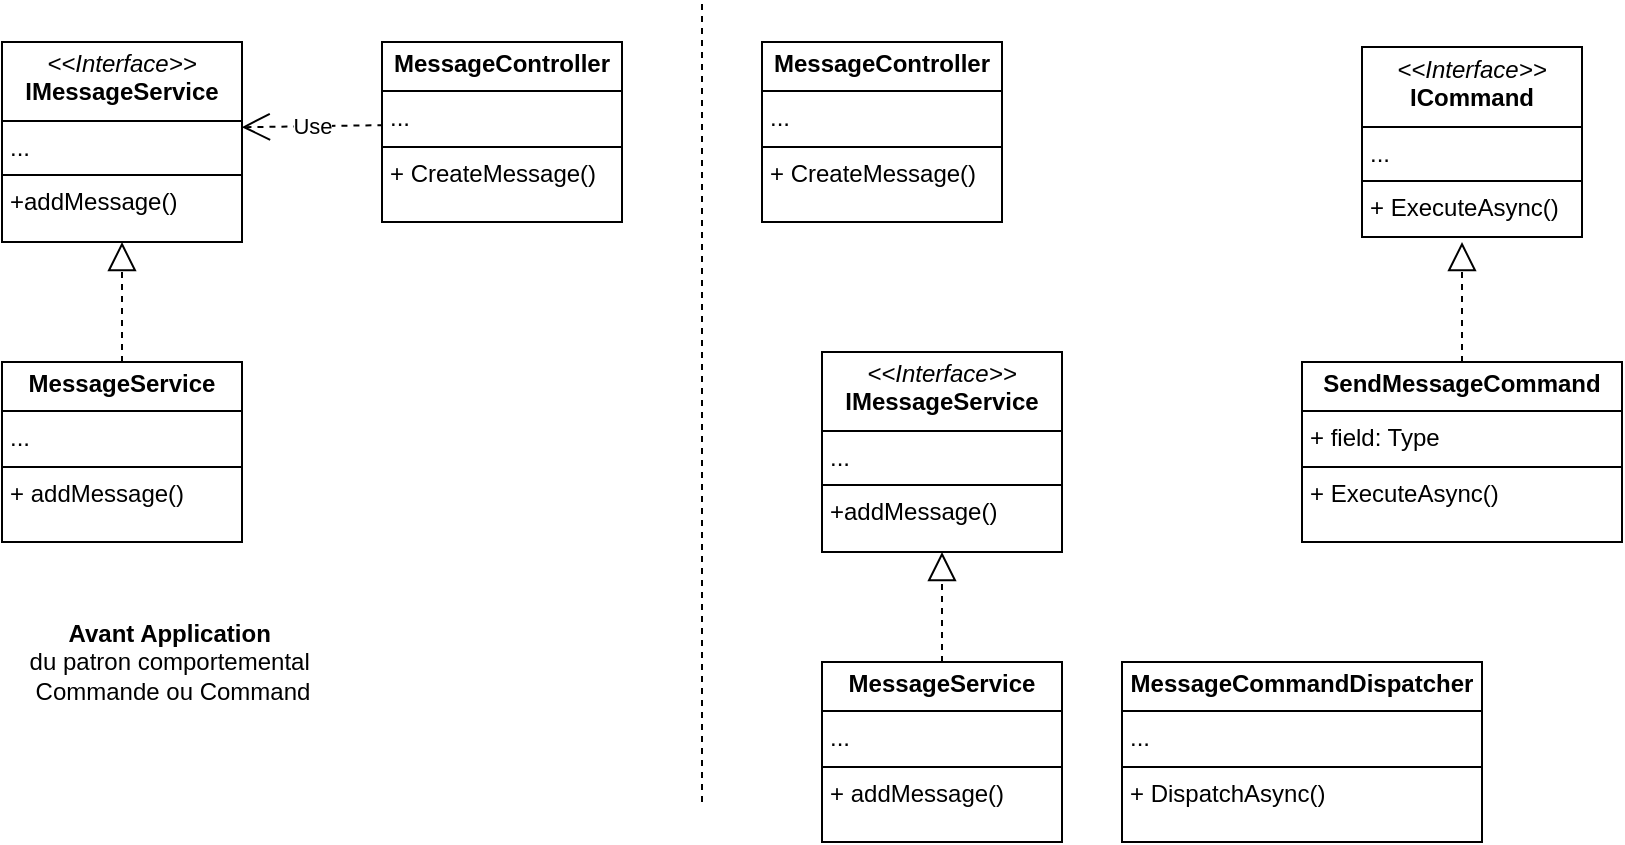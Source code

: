 <mxfile version="26.2.12">
  <diagram name="Page-1" id="0ryXKKjvrrL63vk5P-oa">
    <mxGraphModel dx="863" dy="455" grid="1" gridSize="10" guides="1" tooltips="1" connect="1" arrows="1" fold="1" page="1" pageScale="1" pageWidth="827" pageHeight="1169" math="0" shadow="0">
      <root>
        <mxCell id="0" />
        <mxCell id="1" parent="0" />
        <mxCell id="GZ5V8mna5cObxxqnjgDW-2" value="&lt;p style=&quot;margin:0px;margin-top:4px;text-align:center;&quot;&gt;&lt;i&gt;&amp;lt;&amp;lt;Interface&amp;gt;&amp;gt;&lt;/i&gt;&lt;br&gt;&lt;b&gt;IMessageService&lt;/b&gt;&lt;/p&gt;&lt;hr size=&quot;1&quot; style=&quot;border-style:solid;&quot;&gt;&lt;p style=&quot;margin:0px;margin-left:4px;&quot;&gt;...&lt;/p&gt;&lt;hr size=&quot;1&quot; style=&quot;border-style:solid;&quot;&gt;&lt;p style=&quot;margin:0px;margin-left:4px;&quot;&gt;+addMessage()&lt;/p&gt;" style="verticalAlign=top;align=left;overflow=fill;html=1;whiteSpace=wrap;" vertex="1" parent="1">
          <mxGeometry x="10" y="40" width="120" height="100" as="geometry" />
        </mxCell>
        <mxCell id="GZ5V8mna5cObxxqnjgDW-3" value="&lt;p style=&quot;margin:0px;margin-top:4px;text-align:center;&quot;&gt;&lt;b&gt;MessageService&lt;/b&gt;&lt;/p&gt;&lt;hr size=&quot;1&quot; style=&quot;border-style:solid;&quot;&gt;&lt;p style=&quot;margin:0px;margin-left:4px;&quot;&gt;...&lt;/p&gt;&lt;hr size=&quot;1&quot; style=&quot;border-style:solid;&quot;&gt;&lt;p style=&quot;margin:0px;margin-left:4px;&quot;&gt;+ addMessage()&lt;/p&gt;" style="verticalAlign=top;align=left;overflow=fill;html=1;whiteSpace=wrap;" vertex="1" parent="1">
          <mxGeometry x="10" y="200" width="120" height="90" as="geometry" />
        </mxCell>
        <mxCell id="GZ5V8mna5cObxxqnjgDW-5" value="Use" style="endArrow=open;endSize=12;dashed=1;html=1;rounded=0;exitX=0.006;exitY=0.462;exitDx=0;exitDy=0;exitPerimeter=0;entryX=0.999;entryY=0.426;entryDx=0;entryDy=0;entryPerimeter=0;" edge="1" parent="1" source="GZ5V8mna5cObxxqnjgDW-7" target="GZ5V8mna5cObxxqnjgDW-2">
          <mxGeometry width="160" relative="1" as="geometry">
            <mxPoint x="210.42" y="82.65" as="sourcePoint" />
            <mxPoint x="320" y="200" as="targetPoint" />
          </mxGeometry>
        </mxCell>
        <mxCell id="GZ5V8mna5cObxxqnjgDW-6" value="" style="endArrow=block;dashed=1;endFill=0;endSize=12;html=1;rounded=0;exitX=0.5;exitY=0;exitDx=0;exitDy=0;entryX=0.5;entryY=1;entryDx=0;entryDy=0;" edge="1" parent="1" source="GZ5V8mna5cObxxqnjgDW-3" target="GZ5V8mna5cObxxqnjgDW-2">
          <mxGeometry width="160" relative="1" as="geometry">
            <mxPoint x="60" y="180" as="sourcePoint" />
            <mxPoint x="220" y="180" as="targetPoint" />
          </mxGeometry>
        </mxCell>
        <mxCell id="GZ5V8mna5cObxxqnjgDW-7" value="&lt;p style=&quot;margin:0px;margin-top:4px;text-align:center;&quot;&gt;&lt;b&gt;MessageController&lt;/b&gt;&lt;/p&gt;&lt;hr size=&quot;1&quot; style=&quot;border-style:solid;&quot;&gt;&lt;p style=&quot;margin:0px;margin-left:4px;&quot;&gt;...&lt;/p&gt;&lt;hr size=&quot;1&quot; style=&quot;border-style:solid;&quot;&gt;&lt;p style=&quot;margin:0px;margin-left:4px;&quot;&gt;+ CreateMessage()&lt;/p&gt;" style="verticalAlign=top;align=left;overflow=fill;html=1;whiteSpace=wrap;" vertex="1" parent="1">
          <mxGeometry x="200" y="40" width="120" height="90" as="geometry" />
        </mxCell>
        <mxCell id="GZ5V8mna5cObxxqnjgDW-8" value="&lt;b&gt;Avant Application&amp;nbsp;&lt;/b&gt;&lt;br&gt;du patron comportemental&amp;nbsp;&lt;br&gt;Commande ou Command" style="text;align=center;verticalAlign=middle;resizable=0;points=[];autosize=1;strokeColor=none;fillColor=none;fontStyle=0;html=1;" vertex="1" parent="1">
          <mxGeometry x="10" y="320" width="170" height="60" as="geometry" />
        </mxCell>
        <mxCell id="GZ5V8mna5cObxxqnjgDW-10" value="" style="endArrow=none;dashed=1;html=1;rounded=0;" edge="1" parent="1">
          <mxGeometry width="50" height="50" relative="1" as="geometry">
            <mxPoint x="360" y="420" as="sourcePoint" />
            <mxPoint x="360" y="20" as="targetPoint" />
          </mxGeometry>
        </mxCell>
        <mxCell id="GZ5V8mna5cObxxqnjgDW-11" value="&lt;p style=&quot;margin:0px;margin-top:4px;text-align:center;&quot;&gt;&lt;b&gt;MessageController&lt;/b&gt;&lt;/p&gt;&lt;hr size=&quot;1&quot; style=&quot;border-style:solid;&quot;&gt;&lt;p style=&quot;margin:0px;margin-left:4px;&quot;&gt;...&lt;/p&gt;&lt;hr size=&quot;1&quot; style=&quot;border-style:solid;&quot;&gt;&lt;p style=&quot;margin:0px;margin-left:4px;&quot;&gt;+ CreateMessage()&lt;/p&gt;" style="verticalAlign=top;align=left;overflow=fill;html=1;whiteSpace=wrap;" vertex="1" parent="1">
          <mxGeometry x="390" y="40" width="120" height="90" as="geometry" />
        </mxCell>
        <mxCell id="GZ5V8mna5cObxxqnjgDW-12" value="&lt;p style=&quot;margin:0px;margin-top:4px;text-align:center;&quot;&gt;&lt;i&gt;&amp;lt;&amp;lt;Interface&amp;gt;&amp;gt;&lt;/i&gt;&lt;br&gt;&lt;b&gt;IMessageService&lt;/b&gt;&lt;/p&gt;&lt;hr size=&quot;1&quot; style=&quot;border-style:solid;&quot;&gt;&lt;p style=&quot;margin:0px;margin-left:4px;&quot;&gt;...&lt;/p&gt;&lt;hr size=&quot;1&quot; style=&quot;border-style:solid;&quot;&gt;&lt;p style=&quot;margin:0px;margin-left:4px;&quot;&gt;+addMessage()&lt;/p&gt;" style="verticalAlign=top;align=left;overflow=fill;html=1;whiteSpace=wrap;" vertex="1" parent="1">
          <mxGeometry x="420" y="195" width="120" height="100" as="geometry" />
        </mxCell>
        <mxCell id="GZ5V8mna5cObxxqnjgDW-13" value="&lt;p style=&quot;margin:0px;margin-top:4px;text-align:center;&quot;&gt;&lt;b&gt;MessageService&lt;/b&gt;&lt;/p&gt;&lt;hr size=&quot;1&quot; style=&quot;border-style:solid;&quot;&gt;&lt;p style=&quot;margin:0px;margin-left:4px;&quot;&gt;...&lt;/p&gt;&lt;hr size=&quot;1&quot; style=&quot;border-style:solid;&quot;&gt;&lt;p style=&quot;margin:0px;margin-left:4px;&quot;&gt;+ addMessage()&lt;/p&gt;" style="verticalAlign=top;align=left;overflow=fill;html=1;whiteSpace=wrap;" vertex="1" parent="1">
          <mxGeometry x="420" y="350" width="120" height="90" as="geometry" />
        </mxCell>
        <mxCell id="GZ5V8mna5cObxxqnjgDW-14" value="&lt;p style=&quot;margin:0px;margin-top:4px;text-align:center;&quot;&gt;&lt;i&gt;&amp;lt;&amp;lt;Interface&amp;gt;&amp;gt;&lt;/i&gt;&lt;br&gt;&lt;b&gt;ICommand&lt;/b&gt;&lt;/p&gt;&lt;hr size=&quot;1&quot; style=&quot;border-style:solid;&quot;&gt;&lt;p style=&quot;margin:0px;margin-left:4px;&quot;&gt;...&lt;/p&gt;&lt;hr size=&quot;1&quot; style=&quot;border-style:solid;&quot;&gt;&lt;p style=&quot;margin:0px;margin-left:4px;&quot;&gt;+&amp;nbsp;&lt;span style=&quot;background-color: transparent; color: light-dark(rgb(0, 0, 0), rgb(255, 255, 255));&quot;&gt;ExecuteAsync()&lt;/span&gt;&lt;/p&gt;" style="verticalAlign=top;align=left;overflow=fill;html=1;whiteSpace=wrap;" vertex="1" parent="1">
          <mxGeometry x="690" y="42.5" width="110" height="95" as="geometry" />
        </mxCell>
        <mxCell id="GZ5V8mna5cObxxqnjgDW-15" value="&lt;p style=&quot;margin:0px;margin-top:4px;text-align:center;&quot;&gt;&lt;b&gt;SendMessageCommand&lt;/b&gt;&lt;/p&gt;&lt;hr size=&quot;1&quot; style=&quot;border-style:solid;&quot;&gt;&lt;p style=&quot;margin:0px;margin-left:4px;&quot;&gt;+ field: Type&lt;/p&gt;&lt;hr size=&quot;1&quot; style=&quot;border-style:solid;&quot;&gt;&lt;p style=&quot;margin:0px;margin-left:4px;&quot;&gt;+ ExecuteAsync()&amp;nbsp;&lt;/p&gt;" style="verticalAlign=top;align=left;overflow=fill;html=1;whiteSpace=wrap;" vertex="1" parent="1">
          <mxGeometry x="660" y="200" width="160" height="90" as="geometry" />
        </mxCell>
        <mxCell id="GZ5V8mna5cObxxqnjgDW-16" value="&lt;p style=&quot;margin:0px;margin-top:4px;text-align:center;&quot;&gt;&lt;b&gt;MessageCommandDispatcher&lt;/b&gt;&lt;/p&gt;&lt;hr size=&quot;1&quot; style=&quot;border-style:solid;&quot;&gt;&lt;p style=&quot;margin:0px;margin-left:4px;&quot;&gt;...&lt;/p&gt;&lt;hr size=&quot;1&quot; style=&quot;border-style:solid;&quot;&gt;&lt;p style=&quot;margin:0px;margin-left:4px;&quot;&gt;+ DispatchAsync()&lt;/p&gt;" style="verticalAlign=top;align=left;overflow=fill;html=1;whiteSpace=wrap;" vertex="1" parent="1">
          <mxGeometry x="570" y="350" width="180" height="90" as="geometry" />
        </mxCell>
        <mxCell id="GZ5V8mna5cObxxqnjgDW-17" value="" style="endArrow=block;dashed=1;endFill=0;endSize=12;html=1;rounded=0;exitX=0.5;exitY=0;exitDx=0;exitDy=0;" edge="1" parent="1" source="GZ5V8mna5cObxxqnjgDW-15">
          <mxGeometry width="160" relative="1" as="geometry">
            <mxPoint x="550" y="190" as="sourcePoint" />
            <mxPoint x="740" y="140" as="targetPoint" />
          </mxGeometry>
        </mxCell>
        <mxCell id="GZ5V8mna5cObxxqnjgDW-18" value="" style="endArrow=block;dashed=1;endFill=0;endSize=12;html=1;rounded=0;entryX=0.5;entryY=1;entryDx=0;entryDy=0;exitX=0.5;exitY=0;exitDx=0;exitDy=0;" edge="1" parent="1" source="GZ5V8mna5cObxxqnjgDW-13" target="GZ5V8mna5cObxxqnjgDW-12">
          <mxGeometry width="160" relative="1" as="geometry">
            <mxPoint x="334" y="340" as="sourcePoint" />
            <mxPoint x="494" y="340" as="targetPoint" />
          </mxGeometry>
        </mxCell>
      </root>
    </mxGraphModel>
  </diagram>
</mxfile>
